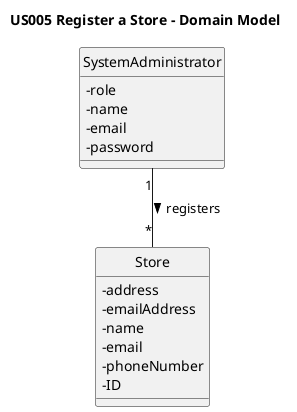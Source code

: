 @startuml
skinparam monochrome true
skinparam packageStyle rectangle
skinparam shadowing false
'skinparam linetype ortho
'left to right direction
skinparam classAttributeIconSize 0
hide circle
hide methods

title US005 Register a Store - Domain Model

class SystemAdministrator {
-role
-name
-email
-password
___
}

class Store {
-address
-emailAddress
-name
-email
-phoneNumber
-ID
___
}

SystemAdministrator "1" -- "*" Store : registers >

@enduml